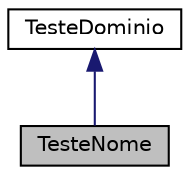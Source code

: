digraph "TesteNome"
{
 // LATEX_PDF_SIZE
  edge [fontname="Helvetica",fontsize="10",labelfontname="Helvetica",labelfontsize="10"];
  node [fontname="Helvetica",fontsize="10",shape=record];
  Node1 [label="TesteNome",height=0.2,width=0.4,color="black", fillcolor="grey75", style="filled", fontcolor="black",tooltip="Classe para testar o dominio Nome."];
  Node2 -> Node1 [dir="back",color="midnightblue",fontsize="10",style="solid"];
  Node2 [label="TesteDominio",height=0.2,width=0.4,color="black", fillcolor="white", style="filled",URL="$classTesteDominio.html",tooltip="Classe abstrata que representa um teste de dominio generico."];
}
